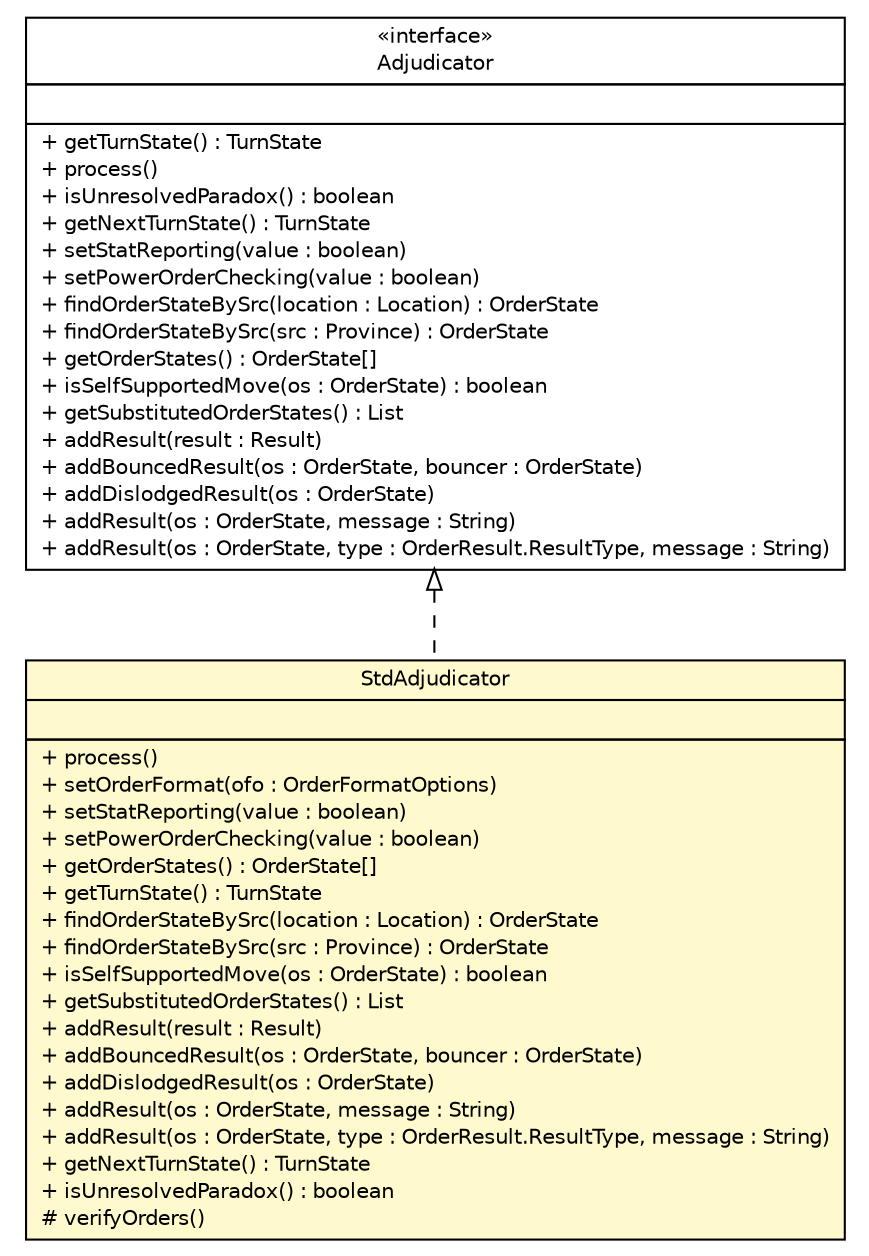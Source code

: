 #!/usr/local/bin/dot
#
# Class diagram 
# Generated by UMLGraph version 5.2 (http://www.umlgraph.org/)
#

digraph G {
	edge [fontname="Helvetica",fontsize=10,labelfontname="Helvetica",labelfontsize=10];
	node [fontname="Helvetica",fontsize=10,shape=plaintext];
	nodesep=0.25;
	ranksep=0.5;
	// dip.process.Adjudicator
	c5787 [label=<<table title="dip.process.Adjudicator" border="0" cellborder="1" cellspacing="0" cellpadding="2" port="p" href="./Adjudicator.html">
		<tr><td><table border="0" cellspacing="0" cellpadding="1">
<tr><td align="center" balign="center"> &#171;interface&#187; </td></tr>
<tr><td align="center" balign="center"> Adjudicator </td></tr>
		</table></td></tr>
		<tr><td><table border="0" cellspacing="0" cellpadding="1">
<tr><td align="left" balign="left">  </td></tr>
		</table></td></tr>
		<tr><td><table border="0" cellspacing="0" cellpadding="1">
<tr><td align="left" balign="left"> + getTurnState() : TurnState </td></tr>
<tr><td align="left" balign="left"> + process() </td></tr>
<tr><td align="left" balign="left"> + isUnresolvedParadox() : boolean </td></tr>
<tr><td align="left" balign="left"> + getNextTurnState() : TurnState </td></tr>
<tr><td align="left" balign="left"> + setStatReporting(value : boolean) </td></tr>
<tr><td align="left" balign="left"> + setPowerOrderChecking(value : boolean) </td></tr>
<tr><td align="left" balign="left"> + findOrderStateBySrc(location : Location) : OrderState </td></tr>
<tr><td align="left" balign="left"> + findOrderStateBySrc(src : Province) : OrderState </td></tr>
<tr><td align="left" balign="left"> + getOrderStates() : OrderState[] </td></tr>
<tr><td align="left" balign="left"> + isSelfSupportedMove(os : OrderState) : boolean </td></tr>
<tr><td align="left" balign="left"> + getSubstitutedOrderStates() : List </td></tr>
<tr><td align="left" balign="left"> + addResult(result : Result) </td></tr>
<tr><td align="left" balign="left"> + addBouncedResult(os : OrderState, bouncer : OrderState) </td></tr>
<tr><td align="left" balign="left"> + addDislodgedResult(os : OrderState) </td></tr>
<tr><td align="left" balign="left"> + addResult(os : OrderState, message : String) </td></tr>
<tr><td align="left" balign="left"> + addResult(os : OrderState, type : OrderResult.ResultType, message : String) </td></tr>
		</table></td></tr>
		</table>>, fontname="Helvetica", fontcolor="black", fontsize=10.0];
	// dip.process.StdAdjudicator
	c5788 [label=<<table title="dip.process.StdAdjudicator" border="0" cellborder="1" cellspacing="0" cellpadding="2" port="p" bgcolor="lemonChiffon" href="./StdAdjudicator.html">
		<tr><td><table border="0" cellspacing="0" cellpadding="1">
<tr><td align="center" balign="center"> StdAdjudicator </td></tr>
		</table></td></tr>
		<tr><td><table border="0" cellspacing="0" cellpadding="1">
<tr><td align="left" balign="left">  </td></tr>
		</table></td></tr>
		<tr><td><table border="0" cellspacing="0" cellpadding="1">
<tr><td align="left" balign="left"> + process() </td></tr>
<tr><td align="left" balign="left"> + setOrderFormat(ofo : OrderFormatOptions) </td></tr>
<tr><td align="left" balign="left"> + setStatReporting(value : boolean) </td></tr>
<tr><td align="left" balign="left"> + setPowerOrderChecking(value : boolean) </td></tr>
<tr><td align="left" balign="left"> + getOrderStates() : OrderState[] </td></tr>
<tr><td align="left" balign="left"> + getTurnState() : TurnState </td></tr>
<tr><td align="left" balign="left"> + findOrderStateBySrc(location : Location) : OrderState </td></tr>
<tr><td align="left" balign="left"> + findOrderStateBySrc(src : Province) : OrderState </td></tr>
<tr><td align="left" balign="left"> + isSelfSupportedMove(os : OrderState) : boolean </td></tr>
<tr><td align="left" balign="left"> + getSubstitutedOrderStates() : List </td></tr>
<tr><td align="left" balign="left"> + addResult(result : Result) </td></tr>
<tr><td align="left" balign="left"> + addBouncedResult(os : OrderState, bouncer : OrderState) </td></tr>
<tr><td align="left" balign="left"> + addDislodgedResult(os : OrderState) </td></tr>
<tr><td align="left" balign="left"> + addResult(os : OrderState, message : String) </td></tr>
<tr><td align="left" balign="left"> + addResult(os : OrderState, type : OrderResult.ResultType, message : String) </td></tr>
<tr><td align="left" balign="left"> + getNextTurnState() : TurnState </td></tr>
<tr><td align="left" balign="left"> + isUnresolvedParadox() : boolean </td></tr>
<tr><td align="left" balign="left"> # verifyOrders() </td></tr>
		</table></td></tr>
		</table>>, fontname="Helvetica", fontcolor="black", fontsize=10.0];
	//dip.process.StdAdjudicator implements dip.process.Adjudicator
	c5787:p -> c5788:p [dir=back,arrowtail=empty,style=dashed];
}

